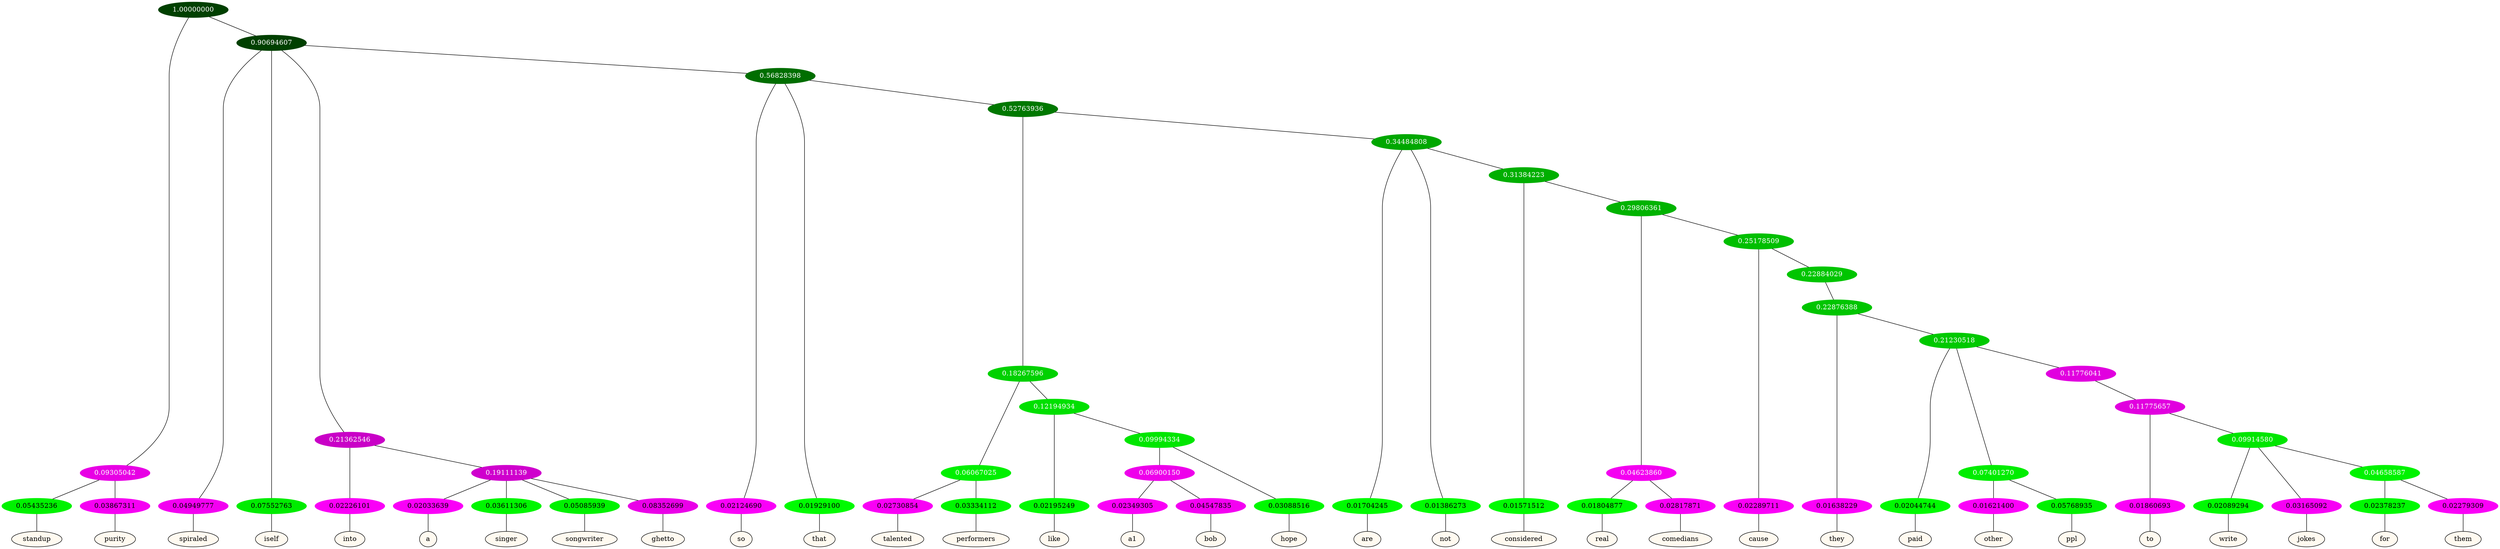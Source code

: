 graph {
	node [format=png height=0.15 nodesep=0.001 ordering=out overlap=prism overlap_scaling=0.01 ranksep=0.001 ratio=0.2 style=filled width=0.15]
	{
		rank=same
		a_w_3 [label=standup color=black fillcolor=floralwhite style="filled,solid"]
		a_w_4 [label=purity color=black fillcolor=floralwhite style="filled,solid"]
		a_w_5 [label=spiraled color=black fillcolor=floralwhite style="filled,solid"]
		a_w_6 [label=iself color=black fillcolor=floralwhite style="filled,solid"]
		a_w_9 [label=into color=black fillcolor=floralwhite style="filled,solid"]
		a_w_14 [label=a color=black fillcolor=floralwhite style="filled,solid"]
		a_w_15 [label=singer color=black fillcolor=floralwhite style="filled,solid"]
		a_w_16 [label=songwriter color=black fillcolor=floralwhite style="filled,solid"]
		a_w_17 [label=ghetto color=black fillcolor=floralwhite style="filled,solid"]
		a_w_11 [label=so color=black fillcolor=floralwhite style="filled,solid"]
		a_w_12 [label=that color=black fillcolor=floralwhite style="filled,solid"]
		a_w_25 [label=talented color=black fillcolor=floralwhite style="filled,solid"]
		a_w_26 [label=performers color=black fillcolor=floralwhite style="filled,solid"]
		a_w_27 [label=like color=black fillcolor=floralwhite style="filled,solid"]
		a_w_35 [label=a1 color=black fillcolor=floralwhite style="filled,solid"]
		a_w_36 [label=bob color=black fillcolor=floralwhite style="filled,solid"]
		a_w_32 [label=hope color=black fillcolor=floralwhite style="filled,solid"]
		a_w_22 [label=are color=black fillcolor=floralwhite style="filled,solid"]
		a_w_23 [label=not color=black fillcolor=floralwhite style="filled,solid"]
		a_w_29 [label=considered color=black fillcolor=floralwhite style="filled,solid"]
		a_w_37 [label=real color=black fillcolor=floralwhite style="filled,solid"]
		a_w_38 [label=comedians color=black fillcolor=floralwhite style="filled,solid"]
		a_w_39 [label=cause color=black fillcolor=floralwhite style="filled,solid"]
		a_w_42 [label=they color=black fillcolor=floralwhite style="filled,solid"]
		a_w_44 [label=paid color=black fillcolor=floralwhite style="filled,solid"]
		a_w_47 [label=other color=black fillcolor=floralwhite style="filled,solid"]
		a_w_48 [label=ppl color=black fillcolor=floralwhite style="filled,solid"]
		a_w_50 [label=to color=black fillcolor=floralwhite style="filled,solid"]
		a_w_52 [label=write color=black fillcolor=floralwhite style="filled,solid"]
		a_w_53 [label=jokes color=black fillcolor=floralwhite style="filled,solid"]
		a_w_55 [label=for color=black fillcolor=floralwhite style="filled,solid"]
		a_w_56 [label=them color=black fillcolor=floralwhite style="filled,solid"]
	}
	a_n_3 -- a_w_3
	a_n_4 -- a_w_4
	a_n_5 -- a_w_5
	a_n_6 -- a_w_6
	a_n_9 -- a_w_9
	a_n_14 -- a_w_14
	a_n_15 -- a_w_15
	a_n_16 -- a_w_16
	a_n_17 -- a_w_17
	a_n_11 -- a_w_11
	a_n_12 -- a_w_12
	a_n_25 -- a_w_25
	a_n_26 -- a_w_26
	a_n_27 -- a_w_27
	a_n_35 -- a_w_35
	a_n_36 -- a_w_36
	a_n_32 -- a_w_32
	a_n_22 -- a_w_22
	a_n_23 -- a_w_23
	a_n_29 -- a_w_29
	a_n_37 -- a_w_37
	a_n_38 -- a_w_38
	a_n_39 -- a_w_39
	a_n_42 -- a_w_42
	a_n_44 -- a_w_44
	a_n_47 -- a_w_47
	a_n_48 -- a_w_48
	a_n_50 -- a_w_50
	a_n_52 -- a_w_52
	a_n_53 -- a_w_53
	a_n_55 -- a_w_55
	a_n_56 -- a_w_56
	{
		rank=same
		a_n_3 [label=0.05435236 color="0.334 1.000 0.946" fontcolor=black]
		a_n_4 [label=0.03867311 color="0.835 1.000 0.961" fontcolor=black]
		a_n_5 [label=0.04949777 color="0.835 1.000 0.951" fontcolor=black]
		a_n_6 [label=0.07552763 color="0.334 1.000 0.924" fontcolor=black]
		a_n_9 [label=0.02226101 color="0.835 1.000 0.978" fontcolor=black]
		a_n_14 [label=0.02033639 color="0.835 1.000 0.980" fontcolor=black]
		a_n_15 [label=0.03611306 color="0.334 1.000 0.964" fontcolor=black]
		a_n_16 [label=0.05085939 color="0.334 1.000 0.949" fontcolor=black]
		a_n_17 [label=0.08352699 color="0.835 1.000 0.916" fontcolor=black]
		a_n_11 [label=0.02124690 color="0.835 1.000 0.979" fontcolor=black]
		a_n_12 [label=0.01929100 color="0.334 1.000 0.981" fontcolor=black]
		a_n_25 [label=0.02730854 color="0.835 1.000 0.973" fontcolor=black]
		a_n_26 [label=0.03334112 color="0.334 1.000 0.967" fontcolor=black]
		a_n_27 [label=0.02195249 color="0.334 1.000 0.978" fontcolor=black]
		a_n_35 [label=0.02349305 color="0.835 1.000 0.977" fontcolor=black]
		a_n_36 [label=0.04547835 color="0.835 1.000 0.955" fontcolor=black]
		a_n_32 [label=0.03088516 color="0.334 1.000 0.969" fontcolor=black]
		a_n_22 [label=0.01704245 color="0.334 1.000 0.983" fontcolor=black]
		a_n_23 [label=0.01386273 color="0.334 1.000 0.986" fontcolor=black]
		a_n_29 [label=0.01571512 color="0.334 1.000 0.984" fontcolor=black]
		a_n_37 [label=0.01804877 color="0.334 1.000 0.982" fontcolor=black]
		a_n_38 [label=0.02817871 color="0.835 1.000 0.972" fontcolor=black]
		a_n_39 [label=0.02289711 color="0.835 1.000 0.977" fontcolor=black]
		a_n_42 [label=0.01638229 color="0.835 1.000 0.984" fontcolor=black]
		a_n_44 [label=0.02044744 color="0.334 1.000 0.980" fontcolor=black]
		a_n_47 [label=0.01621400 color="0.835 1.000 0.984" fontcolor=black]
		a_n_48 [label=0.05768935 color="0.334 1.000 0.942" fontcolor=black]
		a_n_50 [label=0.01860693 color="0.835 1.000 0.981" fontcolor=black]
		a_n_52 [label=0.02089294 color="0.334 1.000 0.979" fontcolor=black]
		a_n_53 [label=0.03165092 color="0.835 1.000 0.968" fontcolor=black]
		a_n_55 [label=0.02378237 color="0.334 1.000 0.976" fontcolor=black]
		a_n_56 [label=0.02279309 color="0.835 1.000 0.977" fontcolor=black]
	}
	a_n_0 [label=1.00000000 color="0.334 1.000 0.250" fontcolor=grey99]
	a_n_1 [label=0.09305042 color="0.835 1.000 0.907" fontcolor=grey99]
	a_n_0 -- a_n_1
	a_n_2 [label=0.90694607 color="0.334 1.000 0.250" fontcolor=grey99]
	a_n_0 -- a_n_2
	a_n_1 -- a_n_3
	a_n_1 -- a_n_4
	a_n_2 -- a_n_5
	a_n_2 -- a_n_6
	a_n_7 [label=0.21362546 color="0.835 1.000 0.786" fontcolor=grey99]
	a_n_2 -- a_n_7
	a_n_8 [label=0.56828398 color="0.334 1.000 0.432" fontcolor=grey99]
	a_n_2 -- a_n_8
	a_n_7 -- a_n_9
	a_n_10 [label=0.19111139 color="0.835 1.000 0.809" fontcolor=grey99]
	a_n_7 -- a_n_10
	a_n_8 -- a_n_11
	a_n_8 -- a_n_12
	a_n_13 [label=0.52763936 color="0.334 1.000 0.472" fontcolor=grey99]
	a_n_8 -- a_n_13
	a_n_10 -- a_n_14
	a_n_10 -- a_n_15
	a_n_10 -- a_n_16
	a_n_10 -- a_n_17
	a_n_18 [label=0.18267596 color="0.334 1.000 0.817" fontcolor=grey99]
	a_n_13 -- a_n_18
	a_n_19 [label=0.34484808 color="0.334 1.000 0.655" fontcolor=grey99]
	a_n_13 -- a_n_19
	a_n_20 [label=0.06067025 color="0.334 1.000 0.939" fontcolor=grey99]
	a_n_18 -- a_n_20
	a_n_21 [label=0.12194934 color="0.334 1.000 0.878" fontcolor=grey99]
	a_n_18 -- a_n_21
	a_n_19 -- a_n_22
	a_n_19 -- a_n_23
	a_n_24 [label=0.31384223 color="0.334 1.000 0.686" fontcolor=grey99]
	a_n_19 -- a_n_24
	a_n_20 -- a_n_25
	a_n_20 -- a_n_26
	a_n_21 -- a_n_27
	a_n_28 [label=0.09994334 color="0.334 1.000 0.900" fontcolor=grey99]
	a_n_21 -- a_n_28
	a_n_24 -- a_n_29
	a_n_30 [label=0.29806361 color="0.334 1.000 0.702" fontcolor=grey99]
	a_n_24 -- a_n_30
	a_n_31 [label=0.06900150 color="0.835 1.000 0.931" fontcolor=grey99]
	a_n_28 -- a_n_31
	a_n_28 -- a_n_32
	a_n_33 [label=0.04623860 color="0.835 1.000 0.954" fontcolor=grey99]
	a_n_30 -- a_n_33
	a_n_34 [label=0.25178509 color="0.334 1.000 0.748" fontcolor=grey99]
	a_n_30 -- a_n_34
	a_n_31 -- a_n_35
	a_n_31 -- a_n_36
	a_n_33 -- a_n_37
	a_n_33 -- a_n_38
	a_n_34 -- a_n_39
	a_n_40 [label=0.22884029 color="0.334 1.000 0.771" fontcolor=grey99]
	a_n_34 -- a_n_40
	a_n_41 [label=0.22876388 color="0.334 1.000 0.771" fontcolor=grey99]
	a_n_40 -- a_n_41
	a_n_41 -- a_n_42
	a_n_43 [label=0.21230518 color="0.334 1.000 0.788" fontcolor=grey99]
	a_n_41 -- a_n_43
	a_n_43 -- a_n_44
	a_n_45 [label=0.07401270 color="0.334 1.000 0.926" fontcolor=grey99]
	a_n_43 -- a_n_45
	a_n_46 [label=0.11776041 color="0.835 1.000 0.882" fontcolor=grey99]
	a_n_43 -- a_n_46
	a_n_45 -- a_n_47
	a_n_45 -- a_n_48
	a_n_49 [label=0.11775657 color="0.835 1.000 0.882" fontcolor=grey99]
	a_n_46 -- a_n_49
	a_n_49 -- a_n_50
	a_n_51 [label=0.09914580 color="0.334 1.000 0.901" fontcolor=grey99]
	a_n_49 -- a_n_51
	a_n_51 -- a_n_52
	a_n_51 -- a_n_53
	a_n_54 [label=0.04658587 color="0.334 1.000 0.953" fontcolor=grey99]
	a_n_51 -- a_n_54
	a_n_54 -- a_n_55
	a_n_54 -- a_n_56
}
